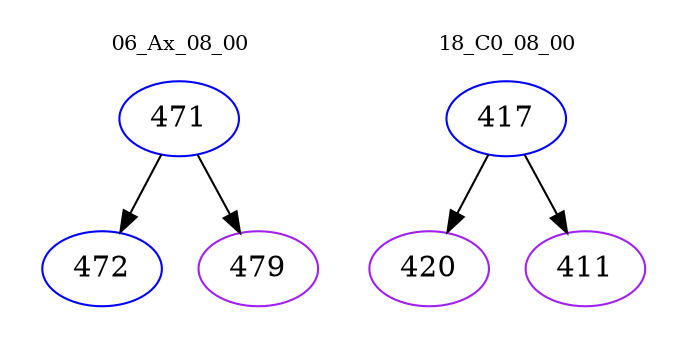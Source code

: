 digraph{
subgraph cluster_0 {
color = white
label = "06_Ax_08_00";
fontsize=10;
T0_471 [label="471", color="blue"]
T0_471 -> T0_472 [color="black"]
T0_472 [label="472", color="blue"]
T0_471 -> T0_479 [color="black"]
T0_479 [label="479", color="purple"]
}
subgraph cluster_1 {
color = white
label = "18_C0_08_00";
fontsize=10;
T1_417 [label="417", color="blue"]
T1_417 -> T1_420 [color="black"]
T1_420 [label="420", color="purple"]
T1_417 -> T1_411 [color="black"]
T1_411 [label="411", color="purple"]
}
}
